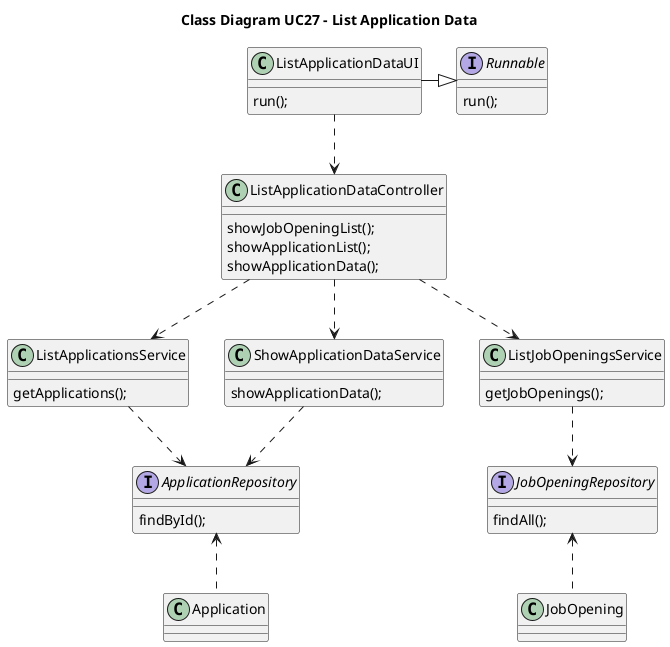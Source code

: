 @startuml

title Class Diagram UC27 - List Application Data

interface Runnable {
    run();
}

class ListApplicationDataUI {
    run();
}

class ListApplicationDataController {
    showJobOpeningList();
    showApplicationList();
    showApplicationData();
}

class ListApplicationsService {
    getApplications();
}

class ListJobOpeningsService {
    getJobOpenings();
}

class ShowApplicationDataService {
    showApplicationData();
}

interface ApplicationRepository {
    findById();
}

interface JobOpeningRepository {
    findAll();
}

class JobOpening {

}

class Application {

}

ListApplicationDataUI -|> Runnable

ListApplicationDataUI ..> ListApplicationDataController

ListApplicationDataController ..> ListJobOpeningsService
ListApplicationDataController ..> ListApplicationsService
ListApplicationDataController ..> ShowApplicationDataService

ShowApplicationDataService ..> ApplicationRepository

ListApplicationsService .down.> ApplicationRepository

ListJobOpeningsService .down.> JobOpeningRepository

JobOpening .up.> JobOpeningRepository
Application .up.> ApplicationRepository

@enduml